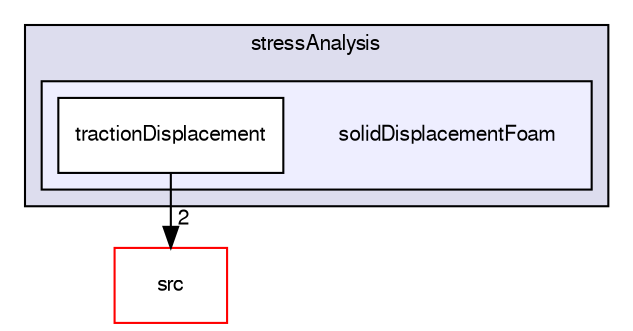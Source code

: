 digraph "applications/solvers/stressAnalysis/solidDisplacementFoam" {
  bgcolor=transparent;
  compound=true
  node [ fontsize="10", fontname="FreeSans"];
  edge [ labelfontsize="10", labelfontname="FreeSans"];
  subgraph clusterdir_c2f3eabbeeedbb03170a2b89f2b5145e {
    graph [ bgcolor="#ddddee", pencolor="black", label="stressAnalysis" fontname="FreeSans", fontsize="10", URL="dir_c2f3eabbeeedbb03170a2b89f2b5145e.html"]
  subgraph clusterdir_7ea3f7dfc8497c6b2ba5ad1ea80f5b62 {
    graph [ bgcolor="#eeeeff", pencolor="black", label="" URL="dir_7ea3f7dfc8497c6b2ba5ad1ea80f5b62.html"];
    dir_7ea3f7dfc8497c6b2ba5ad1ea80f5b62 [shape=plaintext label="solidDisplacementFoam"];
    dir_907233868b146455d359ed189a070140 [shape=box label="tractionDisplacement" color="black" fillcolor="white" style="filled" URL="dir_907233868b146455d359ed189a070140.html"];
  }
  }
  dir_68267d1309a1af8e8297ef4c3efbcdba [shape=box label="src" color="red" URL="dir_68267d1309a1af8e8297ef4c3efbcdba.html"];
  dir_907233868b146455d359ed189a070140->dir_68267d1309a1af8e8297ef4c3efbcdba [headlabel="2", labeldistance=1.5 headhref="dir_000287_000577.html"];
}
